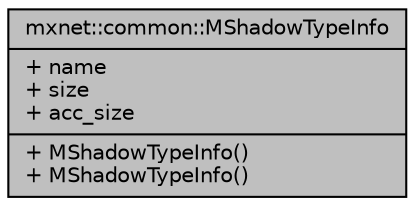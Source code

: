 digraph "mxnet::common::MShadowTypeInfo"
{
 // LATEX_PDF_SIZE
  edge [fontname="Helvetica",fontsize="10",labelfontname="Helvetica",labelfontsize="10"];
  node [fontname="Helvetica",fontsize="10",shape=record];
  Node1 [label="{mxnet::common::MShadowTypeInfo\n|+ name\l+ size\l+ acc_size\l|+ MShadowTypeInfo()\l+ MShadowTypeInfo()\l}",height=0.2,width=0.4,color="black", fillcolor="grey75", style="filled", fontcolor="black",tooltip=" "];
}
